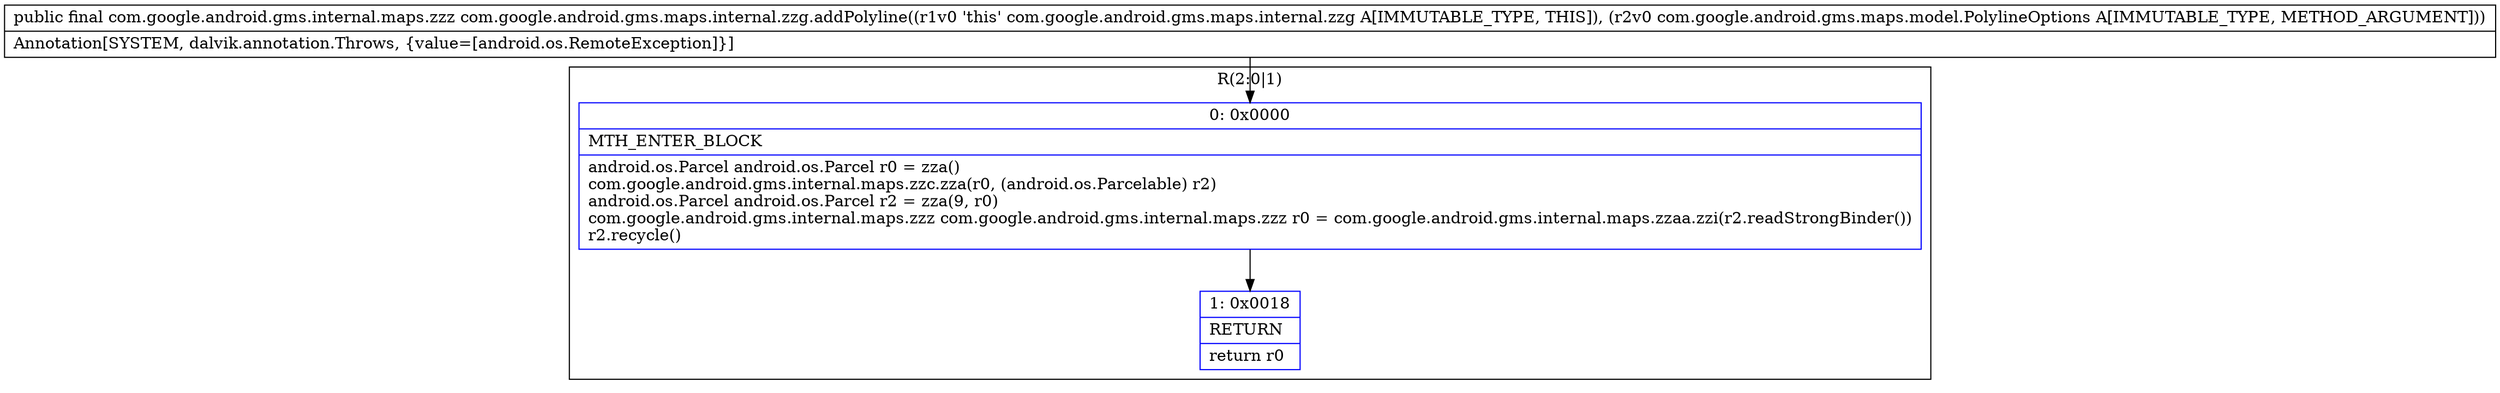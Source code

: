 digraph "CFG forcom.google.android.gms.maps.internal.zzg.addPolyline(Lcom\/google\/android\/gms\/maps\/model\/PolylineOptions;)Lcom\/google\/android\/gms\/internal\/maps\/zzz;" {
subgraph cluster_Region_1207557935 {
label = "R(2:0|1)";
node [shape=record,color=blue];
Node_0 [shape=record,label="{0\:\ 0x0000|MTH_ENTER_BLOCK\l|android.os.Parcel android.os.Parcel r0 = zza()\lcom.google.android.gms.internal.maps.zzc.zza(r0, (android.os.Parcelable) r2)\landroid.os.Parcel android.os.Parcel r2 = zza(9, r0)\lcom.google.android.gms.internal.maps.zzz com.google.android.gms.internal.maps.zzz r0 = com.google.android.gms.internal.maps.zzaa.zzi(r2.readStrongBinder())\lr2.recycle()\l}"];
Node_1 [shape=record,label="{1\:\ 0x0018|RETURN\l|return r0\l}"];
}
MethodNode[shape=record,label="{public final com.google.android.gms.internal.maps.zzz com.google.android.gms.maps.internal.zzg.addPolyline((r1v0 'this' com.google.android.gms.maps.internal.zzg A[IMMUTABLE_TYPE, THIS]), (r2v0 com.google.android.gms.maps.model.PolylineOptions A[IMMUTABLE_TYPE, METHOD_ARGUMENT]))  | Annotation[SYSTEM, dalvik.annotation.Throws, \{value=[android.os.RemoteException]\}]\l}"];
MethodNode -> Node_0;
Node_0 -> Node_1;
}


